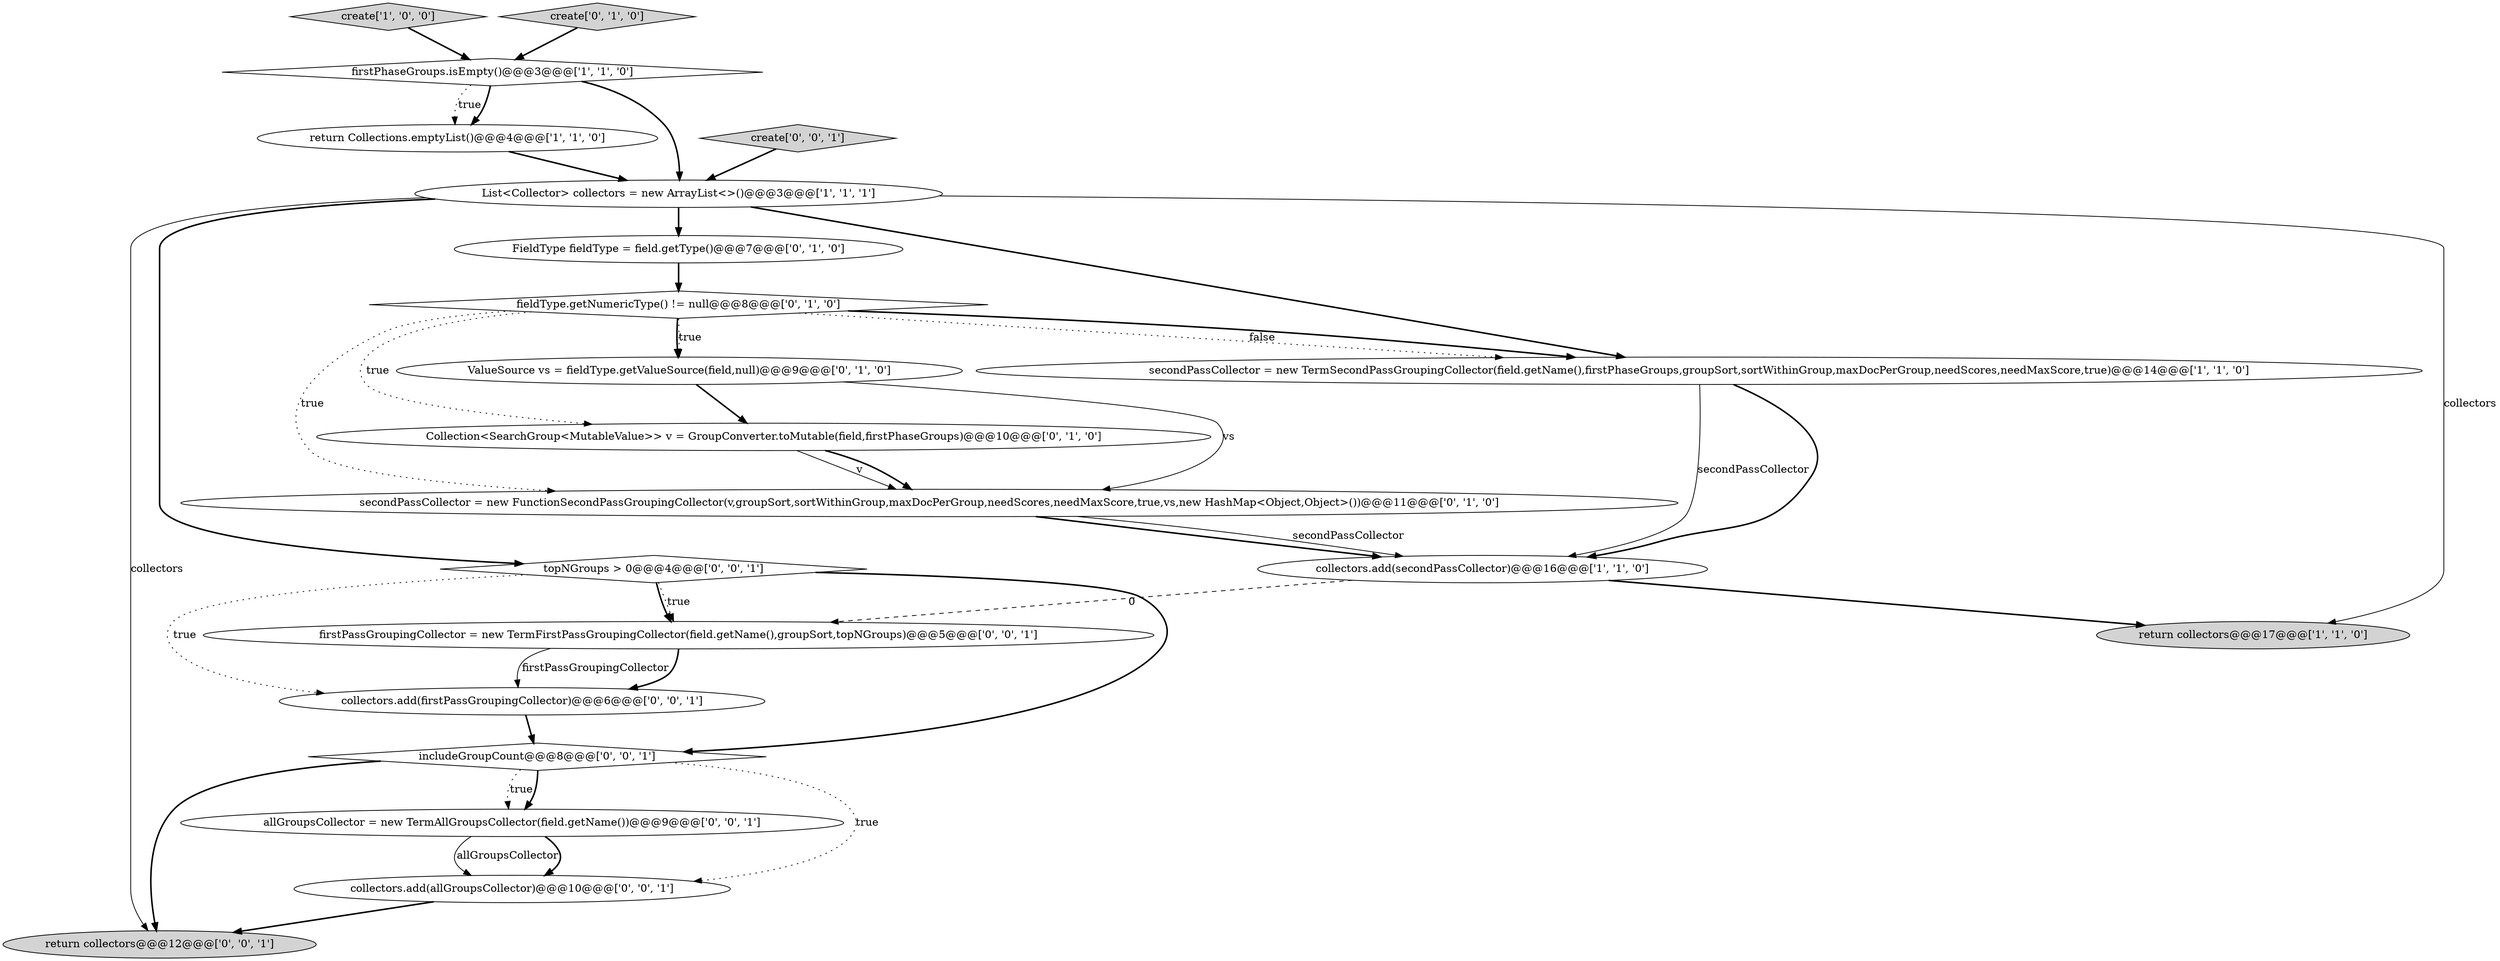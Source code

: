 digraph {
17 [style = filled, label = "allGroupsCollector = new TermAllGroupsCollector(field.getName())@@@9@@@['0', '0', '1']", fillcolor = white, shape = ellipse image = "AAA0AAABBB3BBB"];
14 [style = filled, label = "collectors.add(firstPassGroupingCollector)@@@6@@@['0', '0', '1']", fillcolor = white, shape = ellipse image = "AAA0AAABBB3BBB"];
1 [style = filled, label = "return Collections.emptyList()@@@4@@@['1', '1', '0']", fillcolor = white, shape = ellipse image = "AAA0AAABBB1BBB"];
0 [style = filled, label = "firstPhaseGroups.isEmpty()@@@3@@@['1', '1', '0']", fillcolor = white, shape = diamond image = "AAA0AAABBB1BBB"];
13 [style = filled, label = "topNGroups > 0@@@4@@@['0', '0', '1']", fillcolor = white, shape = diamond image = "AAA0AAABBB3BBB"];
2 [style = filled, label = "collectors.add(secondPassCollector)@@@16@@@['1', '1', '0']", fillcolor = white, shape = ellipse image = "AAA0AAABBB1BBB"];
19 [style = filled, label = "firstPassGroupingCollector = new TermFirstPassGroupingCollector(field.getName(),groupSort,topNGroups)@@@5@@@['0', '0', '1']", fillcolor = white, shape = ellipse image = "AAA0AAABBB3BBB"];
16 [style = filled, label = "create['0', '0', '1']", fillcolor = lightgray, shape = diamond image = "AAA0AAABBB3BBB"];
12 [style = filled, label = "fieldType.getNumericType() != null@@@8@@@['0', '1', '0']", fillcolor = white, shape = diamond image = "AAA1AAABBB2BBB"];
5 [style = filled, label = "create['1', '0', '0']", fillcolor = lightgray, shape = diamond image = "AAA0AAABBB1BBB"];
20 [style = filled, label = "return collectors@@@12@@@['0', '0', '1']", fillcolor = lightgray, shape = ellipse image = "AAA0AAABBB3BBB"];
8 [style = filled, label = "secondPassCollector = new FunctionSecondPassGroupingCollector(v,groupSort,sortWithinGroup,maxDocPerGroup,needScores,needMaxScore,true,vs,new HashMap<Object,Object>())@@@11@@@['0', '1', '0']", fillcolor = white, shape = ellipse image = "AAA1AAABBB2BBB"];
6 [style = filled, label = "List<Collector> collectors = new ArrayList<>()@@@3@@@['1', '1', '1']", fillcolor = white, shape = ellipse image = "AAA0AAABBB1BBB"];
11 [style = filled, label = "Collection<SearchGroup<MutableValue>> v = GroupConverter.toMutable(field,firstPhaseGroups)@@@10@@@['0', '1', '0']", fillcolor = white, shape = ellipse image = "AAA1AAABBB2BBB"];
9 [style = filled, label = "ValueSource vs = fieldType.getValueSource(field,null)@@@9@@@['0', '1', '0']", fillcolor = white, shape = ellipse image = "AAA1AAABBB2BBB"];
7 [style = filled, label = "create['0', '1', '0']", fillcolor = lightgray, shape = diamond image = "AAA0AAABBB2BBB"];
15 [style = filled, label = "includeGroupCount@@@8@@@['0', '0', '1']", fillcolor = white, shape = diamond image = "AAA0AAABBB3BBB"];
18 [style = filled, label = "collectors.add(allGroupsCollector)@@@10@@@['0', '0', '1']", fillcolor = white, shape = ellipse image = "AAA0AAABBB3BBB"];
4 [style = filled, label = "return collectors@@@17@@@['1', '1', '0']", fillcolor = lightgray, shape = ellipse image = "AAA0AAABBB1BBB"];
3 [style = filled, label = "secondPassCollector = new TermSecondPassGroupingCollector(field.getName(),firstPhaseGroups,groupSort,sortWithinGroup,maxDocPerGroup,needScores,needMaxScore,true)@@@14@@@['1', '1', '0']", fillcolor = white, shape = ellipse image = "AAA0AAABBB1BBB"];
10 [style = filled, label = "FieldType fieldType = field.getType()@@@7@@@['0', '1', '0']", fillcolor = white, shape = ellipse image = "AAA1AAABBB2BBB"];
0->6 [style = bold, label=""];
15->17 [style = dotted, label="true"];
11->8 [style = solid, label="v"];
19->14 [style = solid, label="firstPassGroupingCollector"];
13->15 [style = bold, label=""];
0->1 [style = dotted, label="true"];
3->2 [style = solid, label="secondPassCollector"];
18->20 [style = bold, label=""];
2->4 [style = bold, label=""];
9->11 [style = bold, label=""];
13->19 [style = bold, label=""];
3->2 [style = bold, label=""];
17->18 [style = solid, label="allGroupsCollector"];
17->18 [style = bold, label=""];
12->11 [style = dotted, label="true"];
15->18 [style = dotted, label="true"];
6->4 [style = solid, label="collectors"];
6->13 [style = bold, label=""];
12->3 [style = dotted, label="false"];
1->6 [style = bold, label=""];
0->1 [style = bold, label=""];
10->12 [style = bold, label=""];
6->10 [style = bold, label=""];
12->9 [style = bold, label=""];
12->8 [style = dotted, label="true"];
2->19 [style = dashed, label="0"];
5->0 [style = bold, label=""];
8->2 [style = bold, label=""];
12->9 [style = dotted, label="true"];
9->8 [style = solid, label="vs"];
11->8 [style = bold, label=""];
12->3 [style = bold, label=""];
6->20 [style = solid, label="collectors"];
7->0 [style = bold, label=""];
6->3 [style = bold, label=""];
13->19 [style = dotted, label="true"];
16->6 [style = bold, label=""];
15->20 [style = bold, label=""];
19->14 [style = bold, label=""];
14->15 [style = bold, label=""];
13->14 [style = dotted, label="true"];
8->2 [style = solid, label="secondPassCollector"];
15->17 [style = bold, label=""];
}
